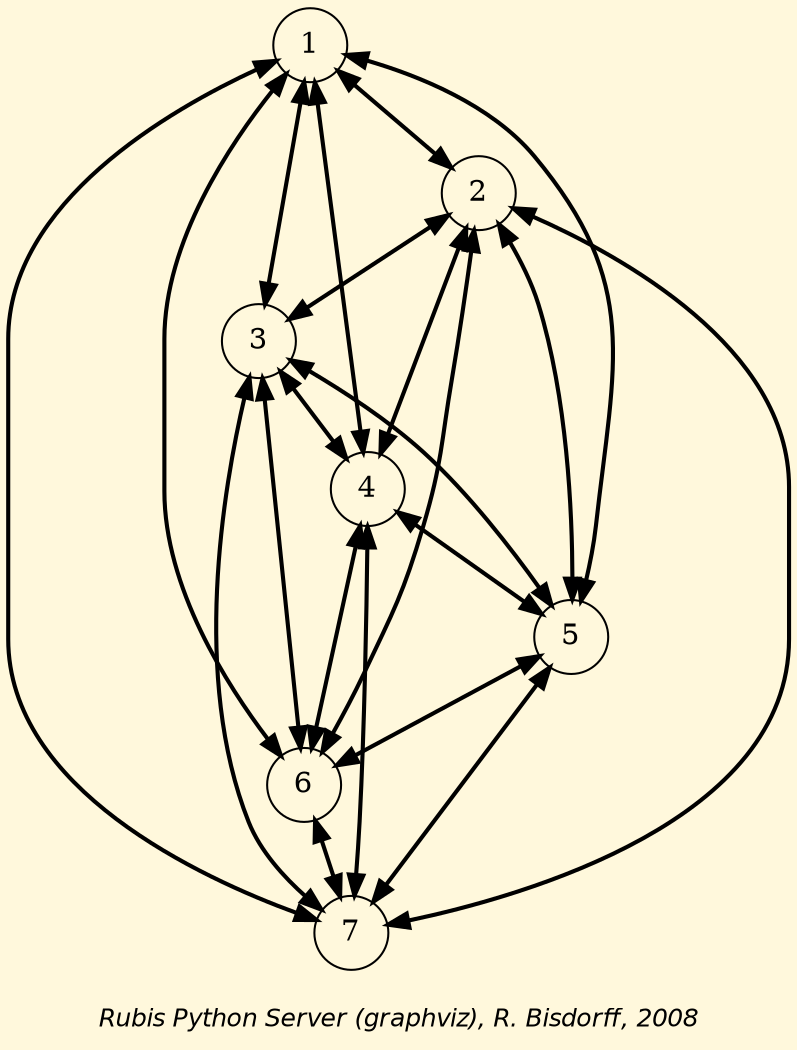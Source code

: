 digraph G {
graph [ bgcolor = cornsilk, fontname = "Helvetica-Oblique",
 fontsize = 12,
 label = "\nRubis Python Server (graphviz), R. Bisdorff, 2008", size="7,7"];
n1 [shape = "circle", label = "1"];
n2 [shape = "circle", label = "2"];
n3 [shape = "circle", label = "3"];
n4 [shape = "circle", label = "4"];
n5 [shape = "circle", label = "5"];
n6 [shape = "circle", label = "6"];
n7 [shape = "circle", label = "7"];
n1-> n2 [dir=both,style="setlinewidth(2)",color=black, arrowhead=normal, arrowtail=normal] ;
n1-> n3 [dir=both,style="setlinewidth(2)",color=black, arrowhead=normal, arrowtail=normal] ;
n1-> n4 [dir=both,style="setlinewidth(2)",color=black, arrowhead=normal, arrowtail=normal] ;
n1-> n5 [dir=both,style="setlinewidth(2)",color=black, arrowhead=normal, arrowtail=normal] ;
n1-> n6 [dir=both,style="setlinewidth(2)",color=black, arrowhead=normal, arrowtail=normal] ;
n1-> n7 [dir=both,style="setlinewidth(2)",color=black, arrowhead=normal, arrowtail=normal] ;
n2-> n3 [dir=both,style="setlinewidth(2)",color=black, arrowhead=normal, arrowtail=normal] ;
n2-> n4 [dir=both,style="setlinewidth(2)",color=black, arrowhead=normal, arrowtail=normal] ;
n2-> n5 [dir=both,style="setlinewidth(2)",color=black, arrowhead=normal, arrowtail=normal] ;
n2-> n6 [dir=both,style="setlinewidth(2)",color=black, arrowhead=normal, arrowtail=normal] ;
n2-> n7 [dir=both,style="setlinewidth(2)",color=black, arrowhead=normal, arrowtail=normal] ;
n3-> n4 [dir=both,style="setlinewidth(2)",color=black, arrowhead=normal, arrowtail=normal] ;
n3-> n5 [dir=both,style="setlinewidth(2)",color=black, arrowhead=normal, arrowtail=normal] ;
n3-> n6 [dir=both,style="setlinewidth(2)",color=black, arrowhead=normal, arrowtail=normal] ;
n3-> n7 [dir=both,style="setlinewidth(2)",color=black, arrowhead=normal, arrowtail=normal] ;
n4-> n5 [dir=both,style="setlinewidth(2)",color=black, arrowhead=normal, arrowtail=normal] ;
n4-> n6 [dir=both,style="setlinewidth(2)",color=black, arrowhead=normal, arrowtail=normal] ;
n4-> n7 [dir=both,style="setlinewidth(2)",color=black, arrowhead=normal, arrowtail=normal] ;
n5-> n6 [dir=both,style="setlinewidth(2)",color=black, arrowhead=normal, arrowtail=normal] ;
n5-> n7 [dir=both,style="setlinewidth(2)",color=black, arrowhead=normal, arrowtail=normal] ;
n6-> n7 [dir=both,style="setlinewidth(2)",color=black, arrowhead=normal, arrowtail=normal] ;
}
